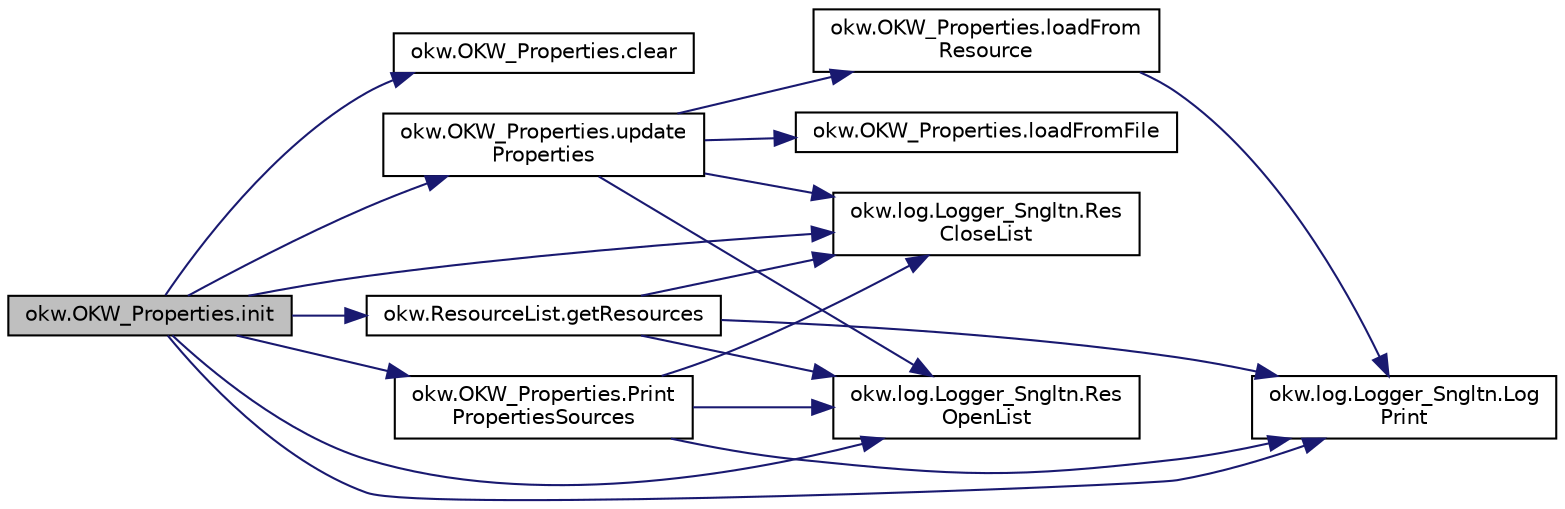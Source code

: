 digraph "okw.OKW_Properties.init"
{
 // INTERACTIVE_SVG=YES
 // LATEX_PDF_SIZE
  edge [fontname="Helvetica",fontsize="10",labelfontname="Helvetica",labelfontsize="10"];
  node [fontname="Helvetica",fontsize="10",shape=record];
  rankdir="LR";
  Node1 [label="okw.OKW_Properties.init",height=0.2,width=0.4,color="black", fillcolor="grey75", style="filled", fontcolor="black",tooltip="Initialisiert diese Klasse:"];
  Node1 -> Node2 [color="midnightblue",fontsize="10",style="solid",fontname="Helvetica"];
  Node2 [label="okw.OKW_Properties.clear",height=0.2,width=0.4,color="black", fillcolor="white", style="filled",URL="$classokw_1_1_o_k_w___properties.html#ae6abfc9b12873c330e6d5479cd5d682c",tooltip="Löscht alle Properties-Listen."];
  Node1 -> Node3 [color="midnightblue",fontsize="10",style="solid",fontname="Helvetica"];
  Node3 [label="okw.ResourceList.getResources",height=0.2,width=0.4,color="black", fillcolor="white", style="filled",URL="$classokw_1_1_resource_list.html#ab5ff31b4dfa13bac57193c489aebd261",tooltip="for all elements of java.class.path get a Collection of resources Pattern pattern = Pattern...."];
  Node3 -> Node4 [color="midnightblue",fontsize="10",style="solid",fontname="Helvetica"];
  Node4 [label="okw.log.Logger_Sngltn.Log\lPrint",height=0.2,width=0.4,color="black", fillcolor="white", style="filled",URL="$classokw_1_1log_1_1_logger___sngltn.html#a8ebceaddd6cc6963ddb8e08c72ea808c",tooltip="LogPrint Function: Prints the values of expressions to the results file."];
  Node3 -> Node5 [color="midnightblue",fontsize="10",style="solid",fontname="Helvetica"];
  Node5 [label="okw.log.Logger_Sngltn.Res\lCloseList",height=0.2,width=0.4,color="black", fillcolor="white", style="filled",URL="$classokw_1_1log_1_1_logger___sngltn.html#a9b54104f7e0b4c0a473877b19dfaed56",tooltip="Closes a hierarchical level in the results file that was opened with ResOpenList."];
  Node3 -> Node6 [color="midnightblue",fontsize="10",style="solid",fontname="Helvetica"];
  Node6 [label="okw.log.Logger_Sngltn.Res\lOpenList",height=0.2,width=0.4,color="black", fillcolor="white", style="filled",URL="$classokw_1_1log_1_1_logger___sngltn.html#ab4fc711bb4c754f251372ff3b14ab9c9",tooltip="Creates a new hierarchical level in the results file."];
  Node1 -> Node4 [color="midnightblue",fontsize="10",style="solid",fontname="Helvetica"];
  Node1 -> Node7 [color="midnightblue",fontsize="10",style="solid",fontname="Helvetica"];
  Node7 [label="okw.OKW_Properties.Print\lPropertiesSources",height=0.2,width=0.4,color="black", fillcolor="white", style="filled",URL="$classokw_1_1_o_k_w___properties.html#a0d96699d0da3d5db7e742b78e7a33b8f",tooltip="Druckt die Gefundenen Propertie Quellen."];
  Node7 -> Node4 [color="midnightblue",fontsize="10",style="solid",fontname="Helvetica"];
  Node7 -> Node5 [color="midnightblue",fontsize="10",style="solid",fontname="Helvetica"];
  Node7 -> Node6 [color="midnightblue",fontsize="10",style="solid",fontname="Helvetica"];
  Node1 -> Node5 [color="midnightblue",fontsize="10",style="solid",fontname="Helvetica"];
  Node1 -> Node6 [color="midnightblue",fontsize="10",style="solid",fontname="Helvetica"];
  Node1 -> Node8 [color="midnightblue",fontsize="10",style="solid",fontname="Helvetica"];
  Node8 [label="okw.OKW_Properties.update\lProperties",height=0.2,width=0.4,color="black", fillcolor="white", style="filled",URL="$classokw_1_1_o_k_w___properties.html#aaec0ed9838c553749dcc2514232f6a6c",tooltip="Aktualisert/Lädt die Properties in der unter OKW_Properties beschriebene Weise."];
  Node8 -> Node9 [color="midnightblue",fontsize="10",style="solid",fontname="Helvetica"];
  Node9 [label="okw.OKW_Properties.loadFromFile",height=0.2,width=0.4,color="black", fillcolor="white", style="filled",URL="$classokw_1_1_o_k_w___properties.html#afc8dc0670ad58d98cdea0edb292938d8",tooltip="Lädt die Liste OKW_Properties.ResoursesProperties hinzufügen."];
  Node8 -> Node10 [color="midnightblue",fontsize="10",style="solid",fontname="Helvetica"];
  Node10 [label="okw.OKW_Properties.loadFrom\lResource",height=0.2,width=0.4,color="black", fillcolor="white", style="filled",URL="$classokw_1_1_o_k_w___properties.html#a71802fdc0a4666c9b93e4e3e4c2b66d7",tooltip="Lädt die Liste OKW_Properties.ResoursesProperties hinzufügen."];
  Node10 -> Node4 [color="midnightblue",fontsize="10",style="solid",fontname="Helvetica"];
  Node8 -> Node5 [color="midnightblue",fontsize="10",style="solid",fontname="Helvetica"];
  Node8 -> Node6 [color="midnightblue",fontsize="10",style="solid",fontname="Helvetica"];
}
